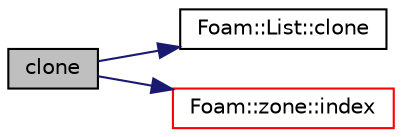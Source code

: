 digraph "clone"
{
  bgcolor="transparent";
  edge [fontname="Helvetica",fontsize="10",labelfontname="Helvetica",labelfontsize="10"];
  node [fontname="Helvetica",fontsize="10",shape=record];
  rankdir="LR";
  Node1 [label="clone",height=0.2,width=0.4,color="black", fillcolor="grey75", style="filled", fontcolor="black"];
  Node1 -> Node2 [color="midnightblue",fontsize="10",style="solid",fontname="Helvetica"];
  Node2 [label="Foam::List::clone",height=0.2,width=0.4,color="black",URL="$a01391.html#a7fddf739ea19e1d4c767e6e03277cf6d",tooltip="Clone. "];
  Node1 -> Node3 [color="midnightblue",fontsize="10",style="solid",fontname="Helvetica"];
  Node3 [label="Foam::zone::index",height=0.2,width=0.4,color="red",URL="$a02996.html#a7d1e8acadb27bd2b4e61457d47b71b6f",tooltip="Return the index of this zone in zone list. "];
}
